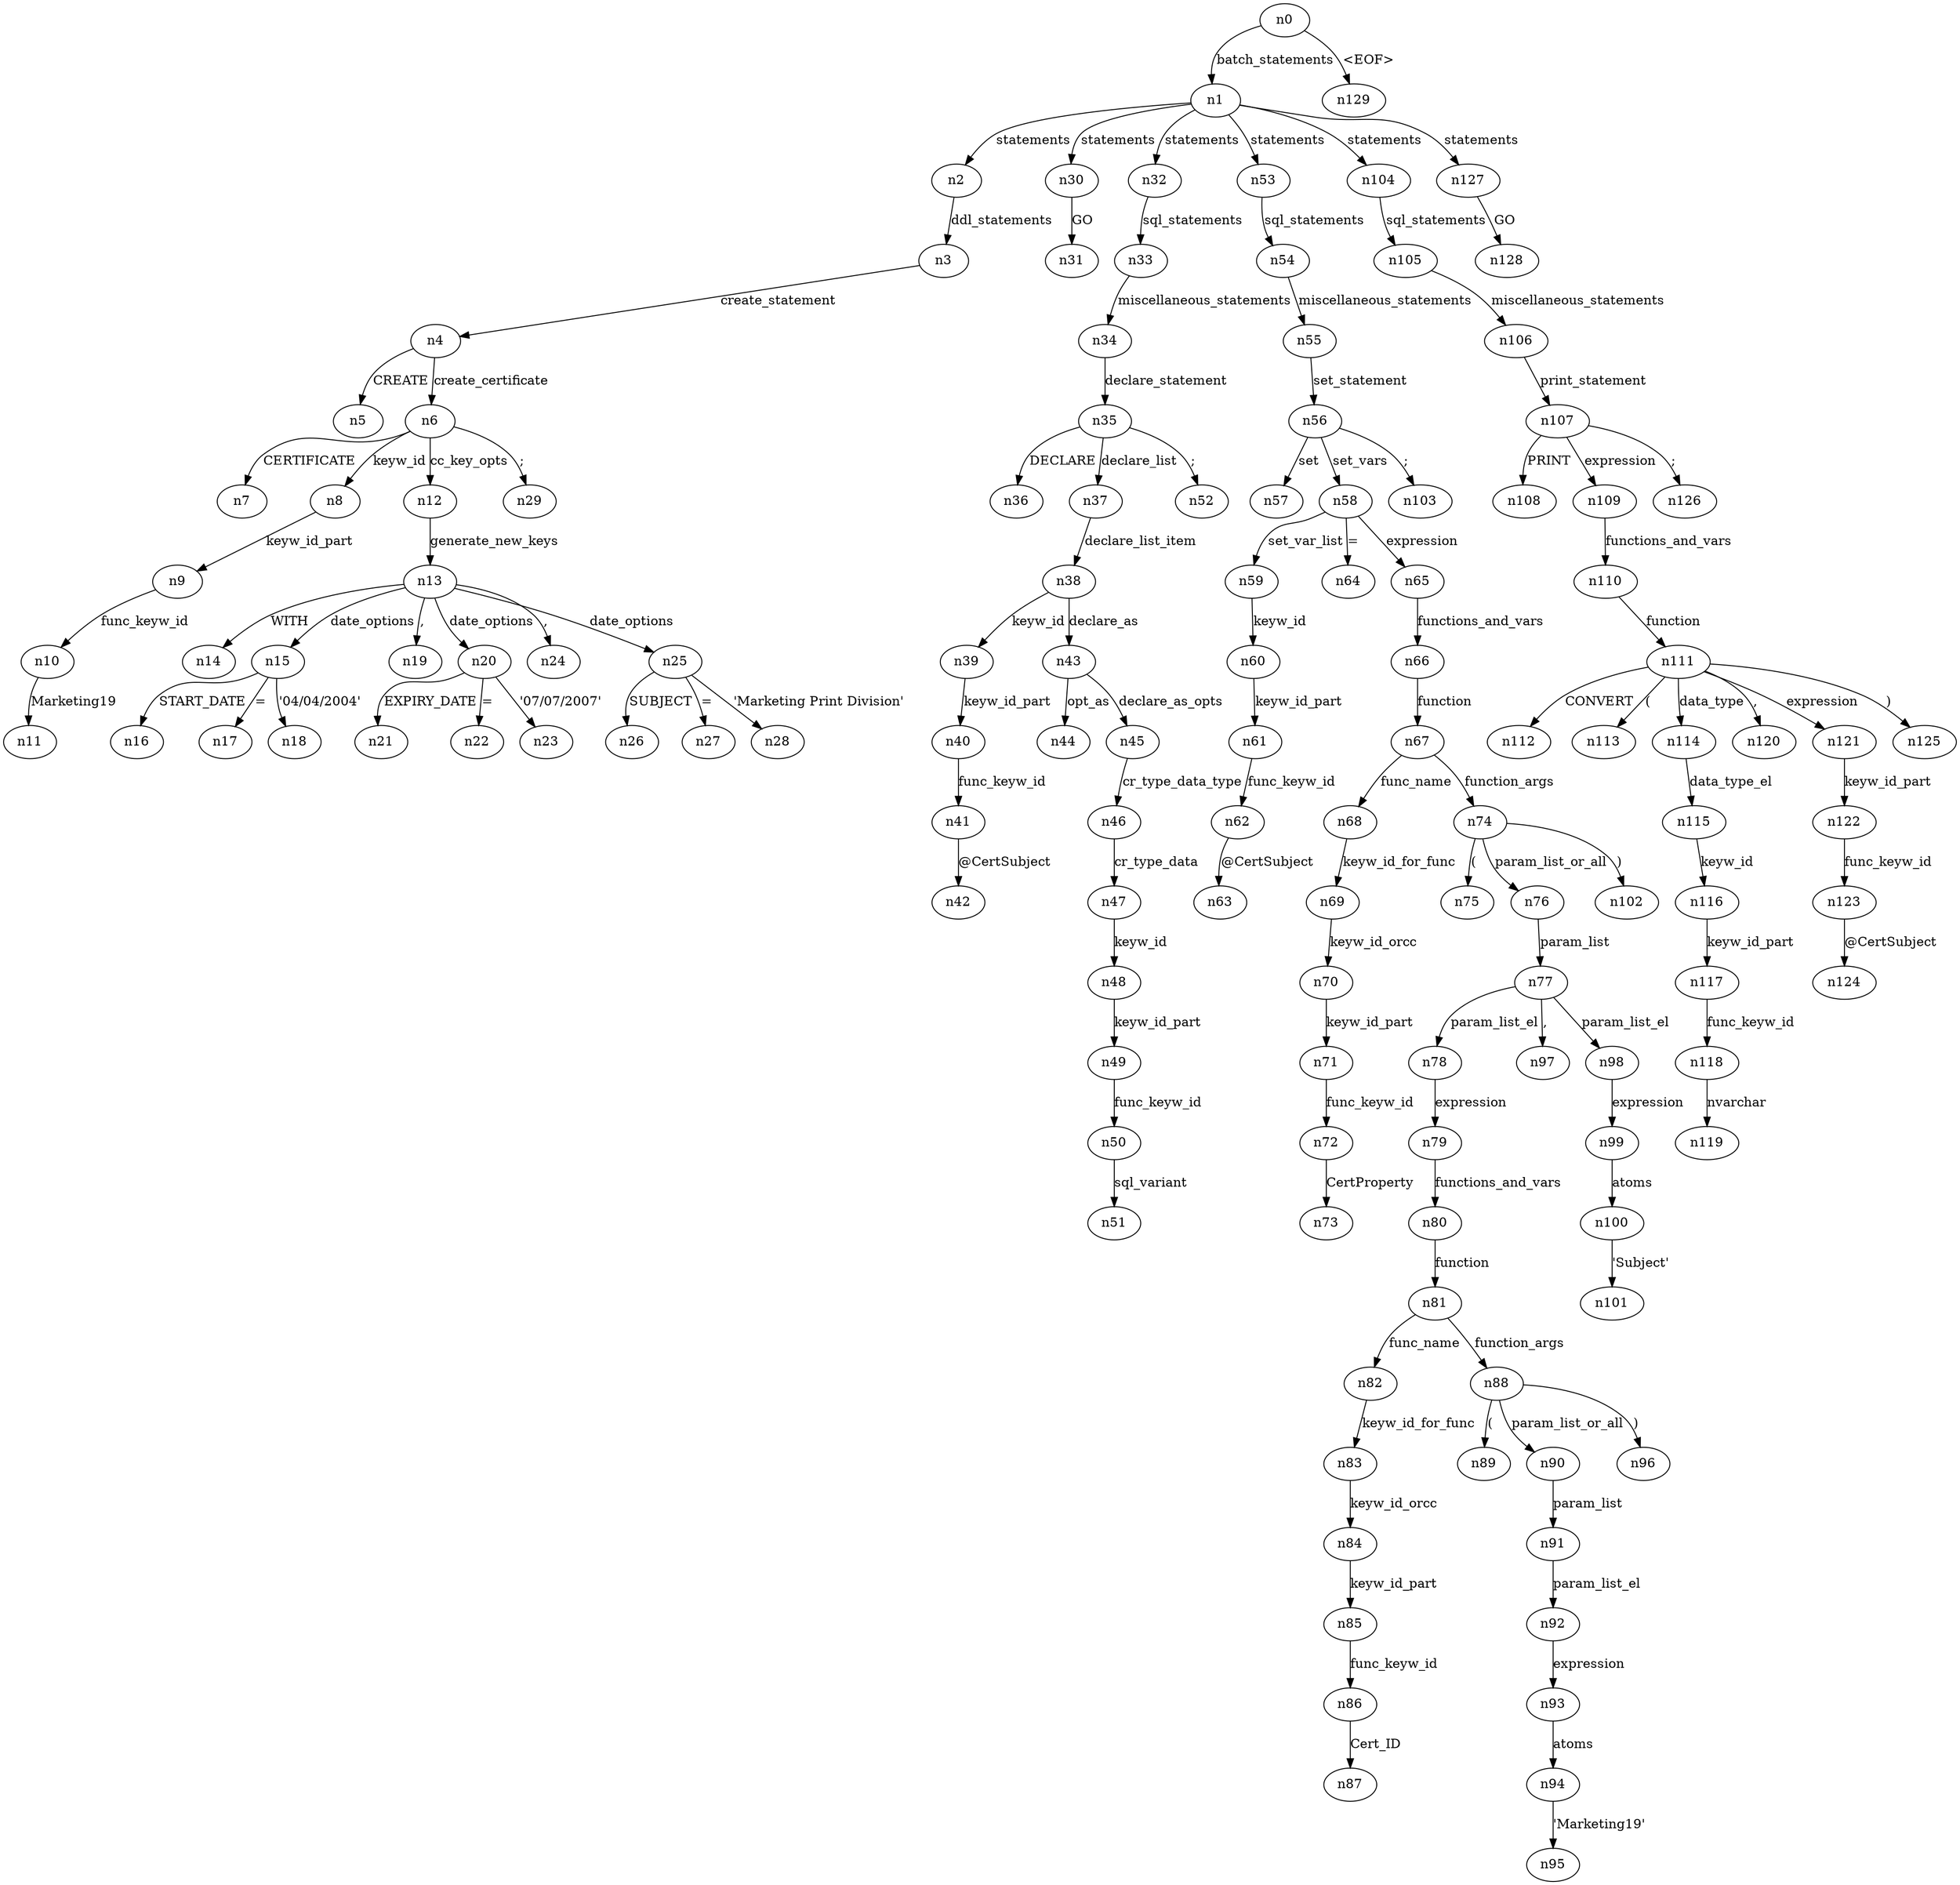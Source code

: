 digraph ParseTree {
  n0 -> n1 [label="batch_statements"];
  n1 -> n2 [label="statements"];
  n2 -> n3 [label="ddl_statements"];
  n3 -> n4 [label="create_statement"];
  n4 -> n5 [label="CREATE"];
  n4 -> n6 [label="create_certificate"];
  n6 -> n7 [label="CERTIFICATE"];
  n6 -> n8 [label="keyw_id"];
  n8 -> n9 [label="keyw_id_part"];
  n9 -> n10 [label="func_keyw_id"];
  n10 -> n11 [label="Marketing19"];
  n6 -> n12 [label="cc_key_opts"];
  n12 -> n13 [label="generate_new_keys"];
  n13 -> n14 [label="WITH"];
  n13 -> n15 [label="date_options"];
  n15 -> n16 [label="START_DATE"];
  n15 -> n17 [label="="];
  n15 -> n18 [label="'04/04/2004'"];
  n13 -> n19 [label=","];
  n13 -> n20 [label="date_options"];
  n20 -> n21 [label="EXPIRY_DATE"];
  n20 -> n22 [label="="];
  n20 -> n23 [label="'07/07/2007'"];
  n13 -> n24 [label=","];
  n13 -> n25 [label="date_options"];
  n25 -> n26 [label="SUBJECT"];
  n25 -> n27 [label="="];
  n25 -> n28 [label="'Marketing Print Division'"];
  n6 -> n29 [label=";"];
  n1 -> n30 [label="statements"];
  n30 -> n31 [label="GO"];
  n1 -> n32 [label="statements"];
  n32 -> n33 [label="sql_statements"];
  n33 -> n34 [label="miscellaneous_statements"];
  n34 -> n35 [label="declare_statement"];
  n35 -> n36 [label="DECLARE"];
  n35 -> n37 [label="declare_list"];
  n37 -> n38 [label="declare_list_item"];
  n38 -> n39 [label="keyw_id"];
  n39 -> n40 [label="keyw_id_part"];
  n40 -> n41 [label="func_keyw_id"];
  n41 -> n42 [label="@CertSubject"];
  n38 -> n43 [label="declare_as"];
  n43 -> n44 [label="opt_as"];
  n43 -> n45 [label="declare_as_opts"];
  n45 -> n46 [label="cr_type_data_type"];
  n46 -> n47 [label="cr_type_data"];
  n47 -> n48 [label="keyw_id"];
  n48 -> n49 [label="keyw_id_part"];
  n49 -> n50 [label="func_keyw_id"];
  n50 -> n51 [label="sql_variant"];
  n35 -> n52 [label=";"];
  n1 -> n53 [label="statements"];
  n53 -> n54 [label="sql_statements"];
  n54 -> n55 [label="miscellaneous_statements"];
  n55 -> n56 [label="set_statement"];
  n56 -> n57 [label="set"];
  n56 -> n58 [label="set_vars"];
  n58 -> n59 [label="set_var_list"];
  n59 -> n60 [label="keyw_id"];
  n60 -> n61 [label="keyw_id_part"];
  n61 -> n62 [label="func_keyw_id"];
  n62 -> n63 [label="@CertSubject"];
  n58 -> n64 [label="="];
  n58 -> n65 [label="expression"];
  n65 -> n66 [label="functions_and_vars"];
  n66 -> n67 [label="function"];
  n67 -> n68 [label="func_name"];
  n68 -> n69 [label="keyw_id_for_func"];
  n69 -> n70 [label="keyw_id_orcc"];
  n70 -> n71 [label="keyw_id_part"];
  n71 -> n72 [label="func_keyw_id"];
  n72 -> n73 [label="CertProperty"];
  n67 -> n74 [label="function_args"];
  n74 -> n75 [label="("];
  n74 -> n76 [label="param_list_or_all"];
  n76 -> n77 [label="param_list"];
  n77 -> n78 [label="param_list_el"];
  n78 -> n79 [label="expression"];
  n79 -> n80 [label="functions_and_vars"];
  n80 -> n81 [label="function"];
  n81 -> n82 [label="func_name"];
  n82 -> n83 [label="keyw_id_for_func"];
  n83 -> n84 [label="keyw_id_orcc"];
  n84 -> n85 [label="keyw_id_part"];
  n85 -> n86 [label="func_keyw_id"];
  n86 -> n87 [label="Cert_ID"];
  n81 -> n88 [label="function_args"];
  n88 -> n89 [label="("];
  n88 -> n90 [label="param_list_or_all"];
  n90 -> n91 [label="param_list"];
  n91 -> n92 [label="param_list_el"];
  n92 -> n93 [label="expression"];
  n93 -> n94 [label="atoms"];
  n94 -> n95 [label="'Marketing19'"];
  n88 -> n96 [label=")"];
  n77 -> n97 [label=","];
  n77 -> n98 [label="param_list_el"];
  n98 -> n99 [label="expression"];
  n99 -> n100 [label="atoms"];
  n100 -> n101 [label="'Subject'"];
  n74 -> n102 [label=")"];
  n56 -> n103 [label=";"];
  n1 -> n104 [label="statements"];
  n104 -> n105 [label="sql_statements"];
  n105 -> n106 [label="miscellaneous_statements"];
  n106 -> n107 [label="print_statement"];
  n107 -> n108 [label="PRINT"];
  n107 -> n109 [label="expression"];
  n109 -> n110 [label="functions_and_vars"];
  n110 -> n111 [label="function"];
  n111 -> n112 [label="CONVERT"];
  n111 -> n113 [label="("];
  n111 -> n114 [label="data_type"];
  n114 -> n115 [label="data_type_el"];
  n115 -> n116 [label="keyw_id"];
  n116 -> n117 [label="keyw_id_part"];
  n117 -> n118 [label="func_keyw_id"];
  n118 -> n119 [label="nvarchar"];
  n111 -> n120 [label=","];
  n111 -> n121 [label="expression"];
  n121 -> n122 [label="keyw_id_part"];
  n122 -> n123 [label="func_keyw_id"];
  n123 -> n124 [label="@CertSubject"];
  n111 -> n125 [label=")"];
  n107 -> n126 [label=";"];
  n1 -> n127 [label="statements"];
  n127 -> n128 [label="GO"];
  n0 -> n129 [label="<EOF>"];
}